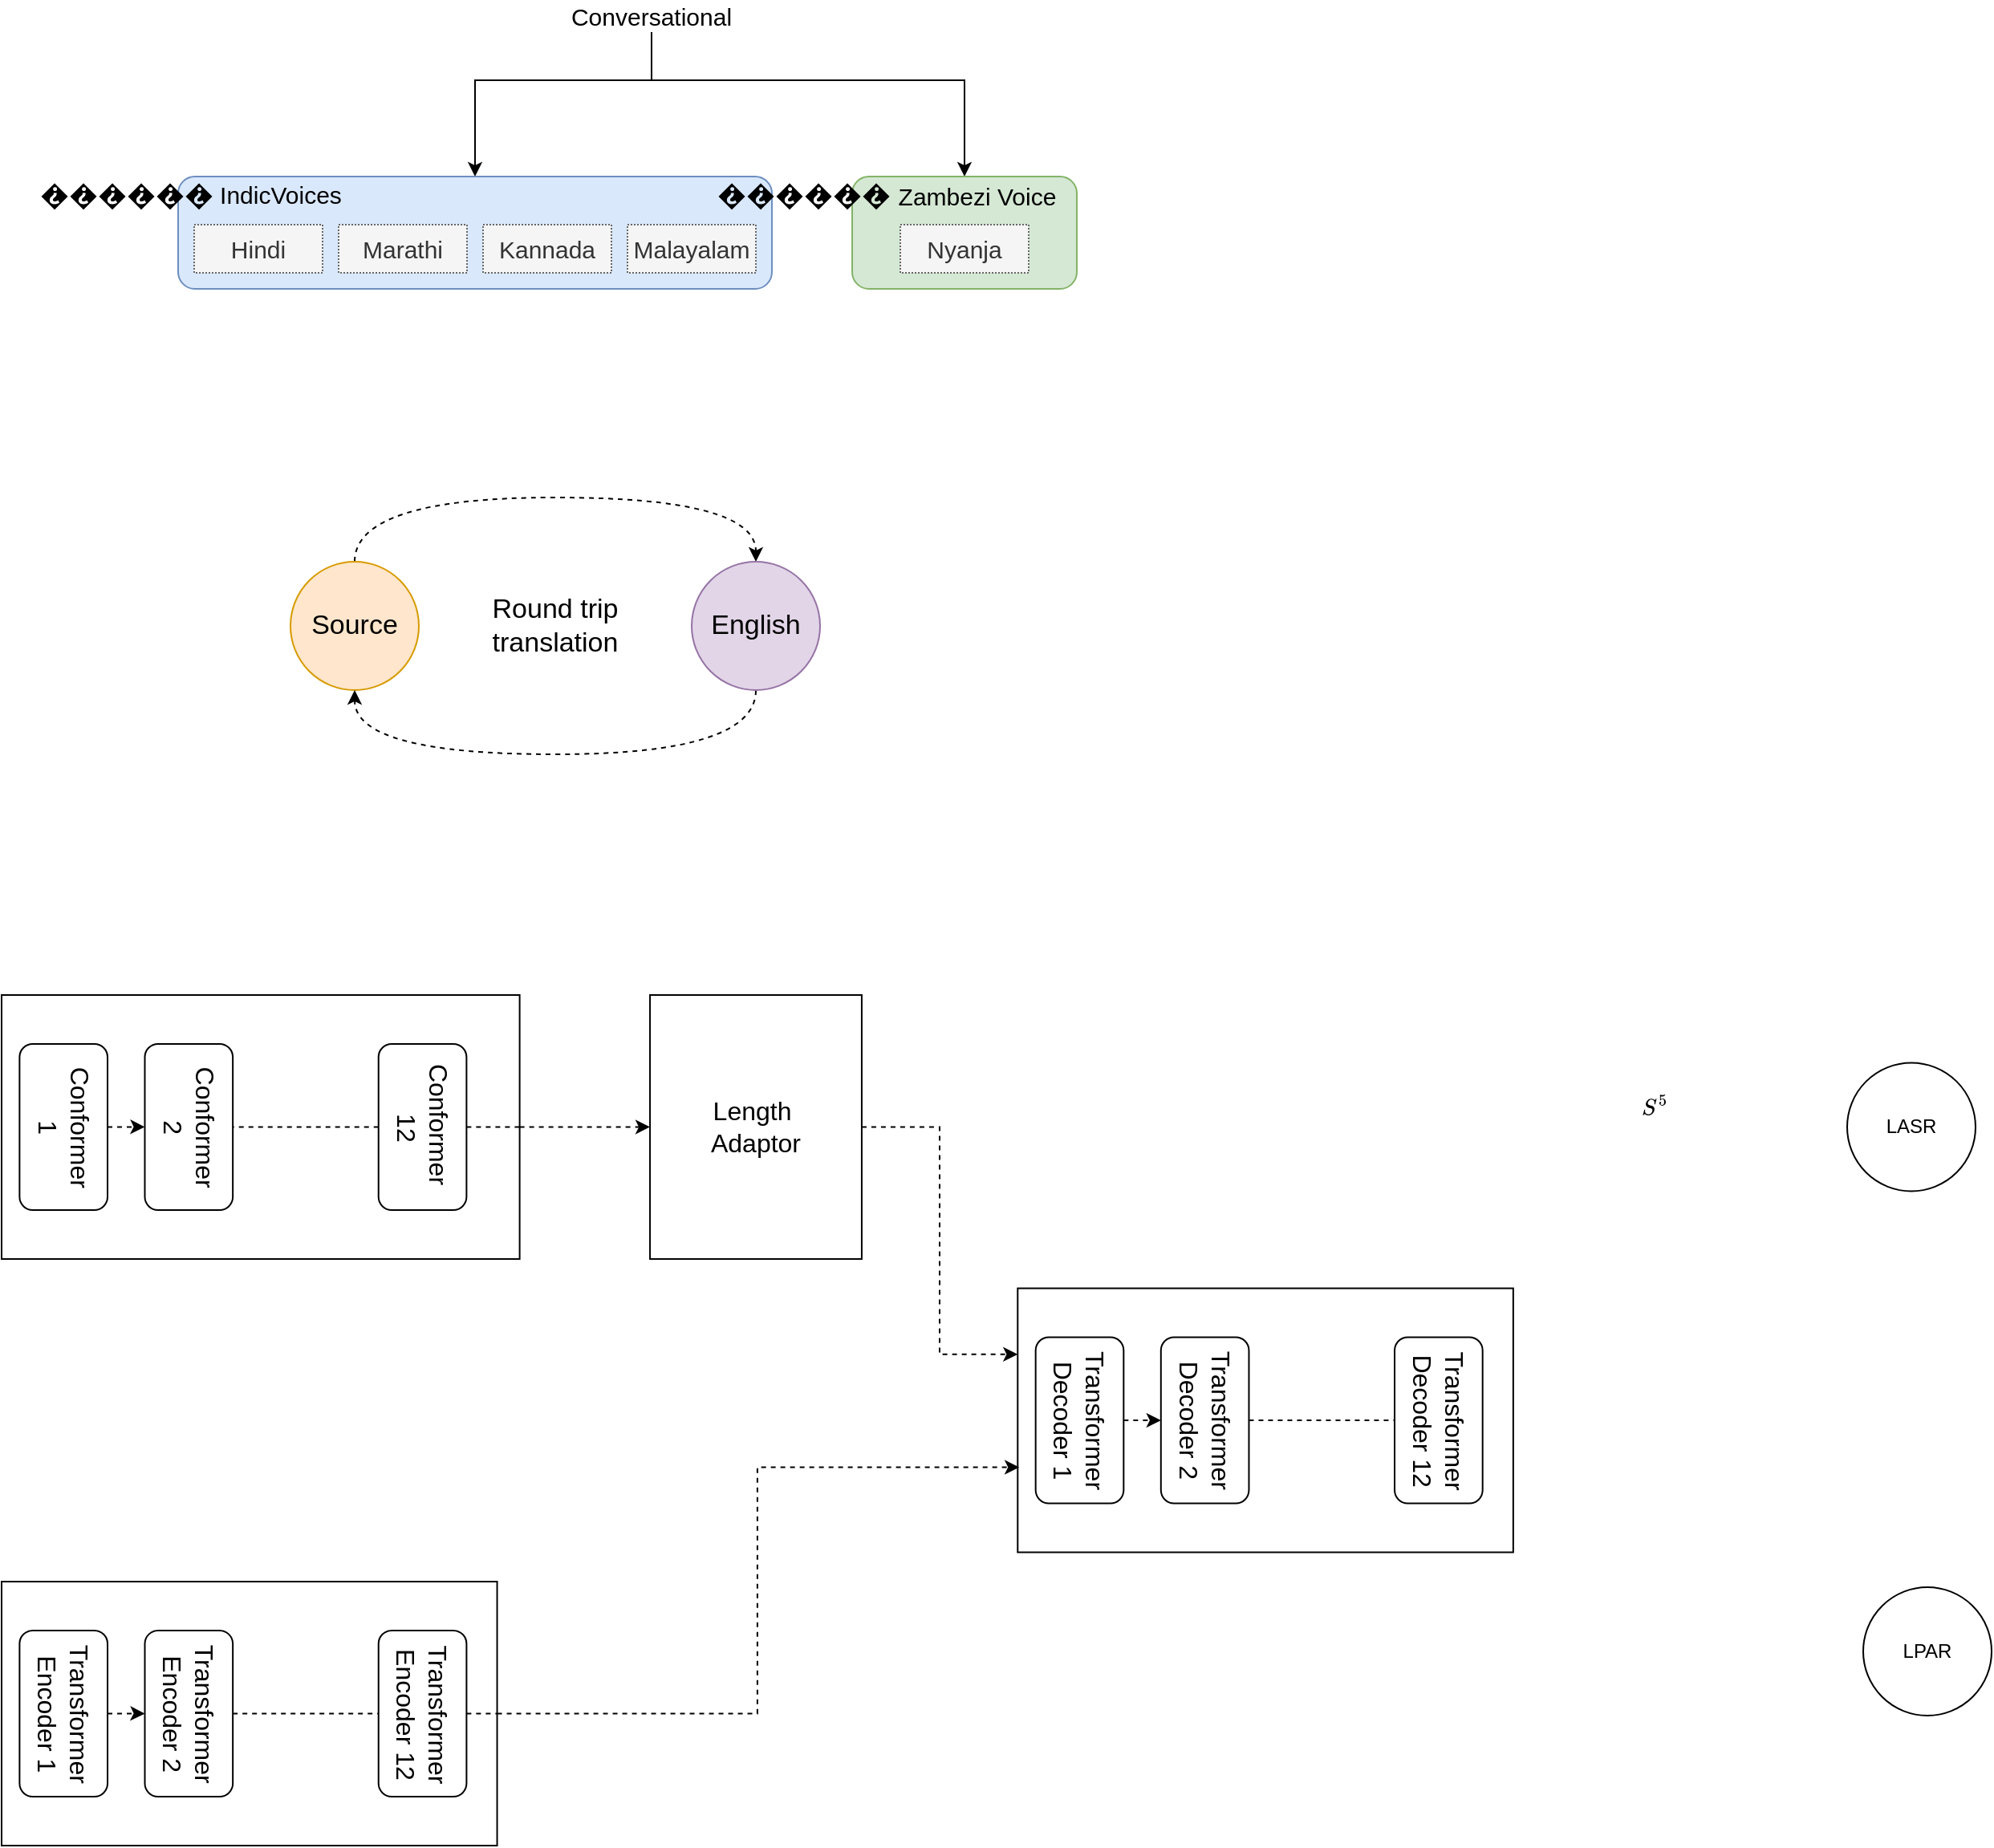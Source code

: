 <mxfile version="26.1.1">
  <diagram name="Page-1" id="EmcsTvVmywNvnYIFfBjM">
    <mxGraphModel dx="1687" dy="868" grid="1" gridSize="10" guides="1" tooltips="1" connect="1" arrows="1" fold="1" page="1" pageScale="1" pageWidth="827" pageHeight="1169" math="1" shadow="0">
      <root>
        <mxCell id="0" />
        <mxCell id="1" parent="0" />
        <mxCell id="ter3iLFPMXUipGYogXyh-16" value="" style="edgeStyle=orthogonalEdgeStyle;rounded=0;orthogonalLoop=1;jettySize=auto;entryX=0.5;entryY=0;entryDx=0;entryDy=0;shadow=0;textShadow=0;labelBorderColor=none;fontFamily=Helvetica;movable=1;resizable=1;rotatable=1;deletable=1;editable=1;locked=0;connectable=1;fontSize=15;" parent="1" source="ter3iLFPMXUipGYogXyh-1" target="ter3iLFPMXUipGYogXyh-3" edge="1">
          <mxGeometry relative="1" as="geometry">
            <mxPoint x="400" y="190" as="targetPoint" />
            <Array as="points">
              <mxPoint x="465" y="150" />
              <mxPoint x="355" y="150" />
            </Array>
          </mxGeometry>
        </mxCell>
        <mxCell id="ter3iLFPMXUipGYogXyh-25" style="edgeStyle=orthogonalEdgeStyle;rounded=0;orthogonalLoop=1;jettySize=auto;html=1;exitX=0.5;exitY=1;exitDx=0;exitDy=0;entryX=0.5;entryY=0;entryDx=0;entryDy=0;" parent="1" source="ter3iLFPMXUipGYogXyh-1" target="ter3iLFPMXUipGYogXyh-13" edge="1">
          <mxGeometry relative="1" as="geometry">
            <Array as="points">
              <mxPoint x="465" y="150" />
              <mxPoint x="660" y="150" />
            </Array>
          </mxGeometry>
        </mxCell>
        <mxCell id="ter3iLFPMXUipGYogXyh-1" value="Conversational" style="text;align=center;verticalAlign=middle;whiteSpace=wrap;rounded=0;shadow=0;glass=0;textShadow=0;labelBorderColor=none;fontFamily=Helvetica;movable=1;resizable=1;rotatable=1;deletable=1;editable=1;locked=0;connectable=1;fontSize=15;" parent="1" vertex="1">
          <mxGeometry x="400" y="100" width="130" height="20" as="geometry" />
        </mxCell>
        <mxCell id="ter3iLFPMXUipGYogXyh-3" value="" style="rounded=1;whiteSpace=wrap;fillColor=#dae8fc;strokeColor=#6c8ebf;shadow=0;textShadow=0;labelBorderColor=none;fontFamily=Helvetica;movable=1;resizable=1;rotatable=1;deletable=1;editable=1;locked=0;connectable=1;fontSize=15;" parent="1" vertex="1">
          <mxGeometry x="170" y="210" width="370" height="70" as="geometry" />
        </mxCell>
        <mxCell id="ter3iLFPMXUipGYogXyh-4" value="Hindi" style="rounded=0;whiteSpace=wrap;fillColor=#f5f5f5;fontColor=#333333;strokeColor=#666666;dashed=1;dashPattern=1 1;shadow=0;textShadow=0;labelBorderColor=none;fontFamily=Helvetica;movable=1;resizable=1;rotatable=1;deletable=1;editable=1;locked=0;connectable=1;fontSize=15;" parent="1" vertex="1">
          <mxGeometry x="180" y="240" width="80" height="30" as="geometry" />
        </mxCell>
        <mxCell id="ter3iLFPMXUipGYogXyh-5" value="Marathi" style="rounded=0;whiteSpace=wrap;fillColor=#f5f5f5;fontColor=#333333;strokeColor=#666666;dashed=1;dashPattern=1 1;shadow=0;textShadow=0;labelBorderColor=none;fontFamily=Helvetica;movable=1;resizable=1;rotatable=1;deletable=1;editable=1;locked=0;connectable=1;fontSize=15;" parent="1" vertex="1">
          <mxGeometry x="270" y="240" width="80" height="30" as="geometry" />
        </mxCell>
        <mxCell id="ter3iLFPMXUipGYogXyh-6" value="Kannada" style="rounded=0;whiteSpace=wrap;fillColor=#f5f5f5;fontColor=#333333;strokeColor=#666666;dashed=1;dashPattern=1 1;shadow=0;textShadow=0;labelBorderColor=none;fontFamily=Helvetica;movable=1;resizable=1;rotatable=1;deletable=1;editable=1;locked=0;connectable=1;fontSize=15;" parent="1" vertex="1">
          <mxGeometry x="360" y="240" width="80" height="30" as="geometry" />
        </mxCell>
        <mxCell id="ter3iLFPMXUipGYogXyh-7" value="Malayalam" style="rounded=0;whiteSpace=wrap;fillColor=#f5f5f5;fontColor=#333333;strokeColor=#666666;dashed=1;dashPattern=1 1;shadow=0;textShadow=0;labelBorderColor=none;fontFamily=Helvetica;movable=1;resizable=1;rotatable=1;deletable=1;editable=1;locked=0;connectable=1;fontSize=15;" parent="1" vertex="1">
          <mxGeometry x="450" y="240" width="80" height="30" as="geometry" />
        </mxCell>
        <mxCell id="ter3iLFPMXUipGYogXyh-8" value="IndicVoices" style="text;align=center;verticalAlign=middle;whiteSpace=wrap;rounded=0;shadow=0;textShadow=0;labelBorderColor=none;fontFamily=Helvetica;movable=1;resizable=1;rotatable=1;deletable=1;editable=1;locked=0;connectable=1;fontSize=15;" parent="1" vertex="1">
          <mxGeometry x="194" y="211" width="80" height="20" as="geometry" />
        </mxCell>
        <mxCell id="ter3iLFPMXUipGYogXyh-13" value="" style="rounded=1;whiteSpace=wrap;fillColor=#d5e8d4;strokeColor=#82b366;shadow=0;glass=0;textShadow=0;labelBorderColor=none;fontFamily=Helvetica;movable=1;resizable=1;rotatable=1;deletable=1;editable=1;locked=0;connectable=1;fontSize=15;" parent="1" vertex="1">
          <mxGeometry x="590" y="210" width="140" height="70" as="geometry" />
        </mxCell>
        <mxCell id="ter3iLFPMXUipGYogXyh-14" value="Zambezi Voice" style="text;align=center;verticalAlign=middle;whiteSpace=wrap;rounded=0;shadow=0;textShadow=0;labelBorderColor=none;fontFamily=Helvetica;movable=1;resizable=1;rotatable=1;deletable=1;editable=1;locked=0;connectable=1;fontSize=15;" parent="1" vertex="1">
          <mxGeometry x="616" y="211" width="104" height="22" as="geometry" />
        </mxCell>
        <mxCell id="ter3iLFPMXUipGYogXyh-15" value="Nyanja" style="rounded=0;whiteSpace=wrap;fillColor=#f5f5f5;fontColor=#333333;strokeColor=#666666;dashed=1;dashPattern=1 1;shadow=0;textShadow=0;labelBorderColor=none;fontFamily=Helvetica;movable=1;resizable=1;rotatable=1;deletable=1;editable=1;locked=0;connectable=1;fontSize=15;" parent="1" vertex="1">
          <mxGeometry x="620" y="240" width="80" height="30" as="geometry" />
        </mxCell>
        <mxCell id="ter3iLFPMXUipGYogXyh-20" value="������" style="text;whiteSpace=wrap;fontSize=18;rotation=-180;shadow=0;sketch=1;curveFitting=1;jiggle=2;textShadow=0;labelBorderColor=none;fontFamily=Helvetica;movable=1;resizable=1;rotatable=1;deletable=1;editable=1;locked=0;connectable=1;" parent="1" vertex="1">
          <mxGeometry x="164" y="220" width="30" height="20" as="geometry" />
        </mxCell>
        <mxCell id="ter3iLFPMXUipGYogXyh-22" value="������" style="text;whiteSpace=wrap;fontSize=18;rotation=-180;shadow=0;textShadow=0;labelBorderColor=none;fontFamily=Helvetica;movable=1;resizable=1;rotatable=1;deletable=1;editable=1;locked=0;connectable=1;" parent="1" vertex="1">
          <mxGeometry x="586" y="220" width="30" height="20" as="geometry" />
        </mxCell>
        <mxCell id="tyUNgMNIcOxuQlKJtQH4-13" style="edgeStyle=orthogonalEdgeStyle;rounded=0;orthogonalLoop=1;jettySize=auto;html=1;entryX=0.5;entryY=0;entryDx=0;entryDy=0;curved=1;targetPerimeterSpacing=0;endSize=6;shadow=0;flowAnimation=0;fontSize=17;dashed=1;" edge="1" parent="1" source="tyUNgMNIcOxuQlKJtQH4-4" target="tyUNgMNIcOxuQlKJtQH4-5">
          <mxGeometry relative="1" as="geometry">
            <Array as="points">
              <mxPoint x="280" y="410" />
              <mxPoint x="530" y="410" />
            </Array>
          </mxGeometry>
        </mxCell>
        <mxCell id="tyUNgMNIcOxuQlKJtQH4-4" value="Source" style="ellipse;whiteSpace=wrap;html=1;aspect=fixed;fillColor=#ffe6cc;strokeColor=#d79b00;fontSize=17;" vertex="1" parent="1">
          <mxGeometry x="240" y="450" width="80" height="80" as="geometry" />
        </mxCell>
        <mxCell id="tyUNgMNIcOxuQlKJtQH4-14" style="edgeStyle=orthogonalEdgeStyle;rounded=0;orthogonalLoop=1;jettySize=auto;html=1;entryX=0.5;entryY=1;entryDx=0;entryDy=0;curved=1;fontSize=17;dashed=1;" edge="1" parent="1" source="tyUNgMNIcOxuQlKJtQH4-5" target="tyUNgMNIcOxuQlKJtQH4-4">
          <mxGeometry relative="1" as="geometry">
            <Array as="points">
              <mxPoint x="530" y="570" />
              <mxPoint x="280" y="570" />
            </Array>
          </mxGeometry>
        </mxCell>
        <mxCell id="tyUNgMNIcOxuQlKJtQH4-5" value="English" style="ellipse;whiteSpace=wrap;html=1;aspect=fixed;fillColor=#e1d5e7;strokeColor=#9673a6;fontSize=17;" vertex="1" parent="1">
          <mxGeometry x="490" y="450" width="80" height="80" as="geometry" />
        </mxCell>
        <mxCell id="tyUNgMNIcOxuQlKJtQH4-15" value="Round trip translation" style="text;html=1;align=center;verticalAlign=middle;whiteSpace=wrap;rounded=0;fontSize=17;" vertex="1" parent="1">
          <mxGeometry x="330" y="475" width="150" height="30" as="geometry" />
        </mxCell>
        <mxCell id="tyUNgMNIcOxuQlKJtQH4-22" style="edgeStyle=orthogonalEdgeStyle;rounded=0;orthogonalLoop=1;jettySize=auto;html=1;entryX=0;entryY=0.5;entryDx=0;entryDy=0;fontSize=16;dashed=1;" edge="1" parent="1" source="tyUNgMNIcOxuQlKJtQH4-16" target="tyUNgMNIcOxuQlKJtQH4-18">
          <mxGeometry relative="1" as="geometry" />
        </mxCell>
        <mxCell id="tyUNgMNIcOxuQlKJtQH4-16" value="" style="rounded=0;whiteSpace=wrap;html=1;fontSize=16;container=0;" vertex="1" parent="1">
          <mxGeometry x="60" y="720" width="322.809" height="164.483" as="geometry" />
        </mxCell>
        <mxCell id="tyUNgMNIcOxuQlKJtQH4-17" value="" style="rounded=0;whiteSpace=wrap;html=1;fontSize=16;container=0;" vertex="1" parent="1">
          <mxGeometry x="60" y="1085.517" width="308.774" height="164.483" as="geometry" />
        </mxCell>
        <mxCell id="tyUNgMNIcOxuQlKJtQH4-49" style="edgeStyle=orthogonalEdgeStyle;rounded=0;orthogonalLoop=1;jettySize=auto;html=1;entryX=0;entryY=0.25;entryDx=0;entryDy=0;fontSize=16;dashed=1;" edge="1" parent="1" source="tyUNgMNIcOxuQlKJtQH4-18" target="tyUNgMNIcOxuQlKJtQH4-44">
          <mxGeometry relative="1" as="geometry" />
        </mxCell>
        <mxCell id="tyUNgMNIcOxuQlKJtQH4-18" value="Length&amp;nbsp;&lt;div&gt;Adaptor&lt;/div&gt;" style="rounded=0;whiteSpace=wrap;html=1;fontSize=16;container=0;" vertex="1" parent="1">
          <mxGeometry x="464.033" y="720" width="131.931" height="164.483" as="geometry" />
        </mxCell>
        <mxCell id="tyUNgMNIcOxuQlKJtQH4-53" style="edgeStyle=orthogonalEdgeStyle;rounded=0;orthogonalLoop=1;jettySize=auto;html=1;entryX=0.5;entryY=1;entryDx=0;entryDy=0;dashed=1;" edge="1" parent="1" source="tyUNgMNIcOxuQlKJtQH4-23" target="tyUNgMNIcOxuQlKJtQH4-33">
          <mxGeometry relative="1" as="geometry" />
        </mxCell>
        <mxCell id="tyUNgMNIcOxuQlKJtQH4-23" value="Conformer&lt;div&gt;1&lt;/div&gt;" style="rounded=1;whiteSpace=wrap;html=1;rotation=90;fontSize=16;container=0;" vertex="1" parent="1">
          <mxGeometry x="46.849" y="774.828" width="103.509" height="54.828" as="geometry" />
        </mxCell>
        <mxCell id="tyUNgMNIcOxuQlKJtQH4-33" value="Conformer&lt;div&gt;2&lt;/div&gt;" style="rounded=1;whiteSpace=wrap;html=1;rotation=90;fontSize=16;container=0;" vertex="1" parent="1">
          <mxGeometry x="124.913" y="774.828" width="103.509" height="54.828" as="geometry" />
        </mxCell>
        <mxCell id="tyUNgMNIcOxuQlKJtQH4-34" value="Conformer&amp;nbsp;&lt;div&gt;12&lt;/div&gt;" style="rounded=1;whiteSpace=wrap;html=1;rotation=90;fontSize=16;container=0;" vertex="1" parent="1">
          <mxGeometry x="270.528" y="774.828" width="103.509" height="54.828" as="geometry" />
        </mxCell>
        <mxCell id="tyUNgMNIcOxuQlKJtQH4-60" style="edgeStyle=orthogonalEdgeStyle;rounded=0;orthogonalLoop=1;jettySize=auto;html=1;entryX=0.5;entryY=1;entryDx=0;entryDy=0;dashed=1;" edge="1" parent="1" source="tyUNgMNIcOxuQlKJtQH4-35" target="tyUNgMNIcOxuQlKJtQH4-36">
          <mxGeometry relative="1" as="geometry" />
        </mxCell>
        <mxCell id="tyUNgMNIcOxuQlKJtQH4-35" value="Transformer&lt;div&gt;Encoder 1&lt;/div&gt;" style="rounded=1;whiteSpace=wrap;html=1;rotation=90;fontSize=16;container=0;" vertex="1" parent="1">
          <mxGeometry x="46.849" y="1140.345" width="103.509" height="54.828" as="geometry" />
        </mxCell>
        <mxCell id="tyUNgMNIcOxuQlKJtQH4-36" value="Transformer&lt;div&gt;Encoder 2&lt;/div&gt;" style="rounded=1;whiteSpace=wrap;html=1;rotation=90;fontSize=16;container=0;" vertex="1" parent="1">
          <mxGeometry x="124.913" y="1140.345" width="103.509" height="54.828" as="geometry" />
        </mxCell>
        <mxCell id="tyUNgMNIcOxuQlKJtQH4-37" value="Transformer&lt;div&gt;Encoder 12&lt;/div&gt;" style="rounded=1;whiteSpace=wrap;html=1;rotation=90;fontSize=16;container=0;" vertex="1" parent="1">
          <mxGeometry x="270.528" y="1140.345" width="103.509" height="54.828" as="geometry" />
        </mxCell>
        <mxCell id="tyUNgMNIcOxuQlKJtQH4-63" style="edgeStyle=orthogonalEdgeStyle;rounded=0;orthogonalLoop=1;jettySize=auto;html=1;exitX=0;exitY=0.5;exitDx=0;exitDy=0;entryX=0.5;entryY=1;entryDx=0;entryDy=0;" edge="1" parent="1" source="tyUNgMNIcOxuQlKJtQH4-44" target="tyUNgMNIcOxuQlKJtQH4-45">
          <mxGeometry relative="1" as="geometry" />
        </mxCell>
        <mxCell id="tyUNgMNIcOxuQlKJtQH4-44" value="" style="rounded=0;whiteSpace=wrap;html=1;fontSize=16;container=0;" vertex="1" parent="1">
          <mxGeometry x="693.146" y="902.759" width="308.774" height="164.483" as="geometry" />
        </mxCell>
        <mxCell id="tyUNgMNIcOxuQlKJtQH4-64" style="edgeStyle=orthogonalEdgeStyle;rounded=0;orthogonalLoop=1;jettySize=auto;html=1;exitX=0.5;exitY=0;exitDx=0;exitDy=0;entryX=0.5;entryY=1;entryDx=0;entryDy=0;dashed=1;" edge="1" parent="1" source="tyUNgMNIcOxuQlKJtQH4-45" target="tyUNgMNIcOxuQlKJtQH4-46">
          <mxGeometry relative="1" as="geometry" />
        </mxCell>
        <mxCell id="tyUNgMNIcOxuQlKJtQH4-45" value="Transformer&lt;div&gt;Decoder 1&lt;/div&gt;" style="rounded=1;whiteSpace=wrap;html=1;rotation=90;fontSize=16;container=0;" vertex="1" parent="1">
          <mxGeometry x="679.995" y="957.586" width="103.509" height="54.828" as="geometry" />
        </mxCell>
        <mxCell id="tyUNgMNIcOxuQlKJtQH4-46" value="Transformer&lt;div&gt;Decoder 2&lt;/div&gt;" style="rounded=1;whiteSpace=wrap;html=1;rotation=90;fontSize=16;container=0;" vertex="1" parent="1">
          <mxGeometry x="758.059" y="957.586" width="103.509" height="54.828" as="geometry" />
        </mxCell>
        <mxCell id="tyUNgMNIcOxuQlKJtQH4-47" value="Transformer&lt;div&gt;Decoder 12&lt;/div&gt;" style="rounded=1;whiteSpace=wrap;html=1;rotation=90;fontSize=16;container=0;" vertex="1" parent="1">
          <mxGeometry x="903.674" y="957.586" width="103.509" height="54.828" as="geometry" />
        </mxCell>
        <mxCell id="tyUNgMNIcOxuQlKJtQH4-50" style="edgeStyle=orthogonalEdgeStyle;rounded=0;orthogonalLoop=1;jettySize=auto;html=1;entryX=0.003;entryY=0.678;entryDx=0;entryDy=0;entryPerimeter=0;fontSize=16;dashed=1;" edge="1" parent="1" source="tyUNgMNIcOxuQlKJtQH4-17" target="tyUNgMNIcOxuQlKJtQH4-44">
          <mxGeometry relative="1" as="geometry" />
        </mxCell>
        <mxCell id="tyUNgMNIcOxuQlKJtQH4-55" value="" style="endArrow=none;html=1;rounded=0;entryX=0.5;entryY=0;entryDx=0;entryDy=0;exitX=0.5;exitY=1;exitDx=0;exitDy=0;dashed=1;" edge="1" parent="1" source="tyUNgMNIcOxuQlKJtQH4-34" target="tyUNgMNIcOxuQlKJtQH4-33">
          <mxGeometry width="50" height="50" relative="1" as="geometry">
            <mxPoint x="320" y="920" as="sourcePoint" />
            <mxPoint x="370" y="870" as="targetPoint" />
          </mxGeometry>
        </mxCell>
        <mxCell id="tyUNgMNIcOxuQlKJtQH4-57" value="" style="endArrow=none;html=1;rounded=0;exitX=0.5;exitY=0;exitDx=0;exitDy=0;entryX=1;entryY=0.5;entryDx=0;entryDy=0;dashed=1;" edge="1" parent="1" source="tyUNgMNIcOxuQlKJtQH4-34" target="tyUNgMNIcOxuQlKJtQH4-16">
          <mxGeometry width="50" height="50" relative="1" as="geometry">
            <mxPoint x="490" y="1000" as="sourcePoint" />
            <mxPoint x="540" y="950" as="targetPoint" />
          </mxGeometry>
        </mxCell>
        <mxCell id="tyUNgMNIcOxuQlKJtQH4-61" value="" style="endArrow=none;html=1;rounded=0;exitX=0.5;exitY=0;exitDx=0;exitDy=0;entryX=0.5;entryY=1;entryDx=0;entryDy=0;dashed=1;" edge="1" parent="1" source="tyUNgMNIcOxuQlKJtQH4-36" target="tyUNgMNIcOxuQlKJtQH4-37">
          <mxGeometry width="50" height="50" relative="1" as="geometry">
            <mxPoint x="170" y="1150" as="sourcePoint" />
            <mxPoint x="220" y="1100" as="targetPoint" />
          </mxGeometry>
        </mxCell>
        <mxCell id="tyUNgMNIcOxuQlKJtQH4-62" value="" style="endArrow=none;html=1;rounded=0;exitX=0.5;exitY=0;exitDx=0;exitDy=0;entryX=1;entryY=0.5;entryDx=0;entryDy=0;dashed=1;" edge="1" parent="1" source="tyUNgMNIcOxuQlKJtQH4-37" target="tyUNgMNIcOxuQlKJtQH4-17">
          <mxGeometry width="50" height="50" relative="1" as="geometry">
            <mxPoint x="410" y="1080" as="sourcePoint" />
            <mxPoint x="460" y="1030" as="targetPoint" />
          </mxGeometry>
        </mxCell>
        <mxCell id="tyUNgMNIcOxuQlKJtQH4-65" value="" style="endArrow=none;html=1;rounded=0;exitX=0.5;exitY=0;exitDx=0;exitDy=0;entryX=0.5;entryY=1;entryDx=0;entryDy=0;dashed=1;" edge="1" parent="1" source="tyUNgMNIcOxuQlKJtQH4-46" target="tyUNgMNIcOxuQlKJtQH4-47">
          <mxGeometry width="50" height="50" relative="1" as="geometry">
            <mxPoint x="751.92" y="1030" as="sourcePoint" />
            <mxPoint x="801.92" y="980" as="targetPoint" />
          </mxGeometry>
        </mxCell>
        <mxCell id="tyUNgMNIcOxuQlKJtQH4-68" value="LASR" style="ellipse;whiteSpace=wrap;html=1;aspect=fixed;" vertex="1" parent="1">
          <mxGeometry x="1210" y="762.24" width="80" height="80" as="geometry" />
        </mxCell>
        <mxCell id="tyUNgMNIcOxuQlKJtQH4-69" value="LPAR" style="ellipse;whiteSpace=wrap;html=1;aspect=fixed;" vertex="1" parent="1">
          <mxGeometry x="1220" y="1089" width="80" height="80" as="geometry" />
        </mxCell>
        <mxCell id="tyUNgMNIcOxuQlKJtQH4-70" value="&lt;svg style=&quot;vertical-align: -0.05ex;&quot; xmlns:xlink=&quot;http://www.w3.org/1999/xlink&quot; viewBox=&quot;0 -883.9 1133.2 905.9&quot; role=&quot;img&quot; height=&quot;2.05ex&quot; width=&quot;2.564ex&quot; xmlns=&quot;http://www.w3.org/2000/svg&quot;&gt;&lt;defs&gt;&lt;path d=&quot;M308 24Q367 24 416 76T466 197Q466 260 414 284Q308 311 278 321T236 341Q176 383 176 462Q176 523 208 573T273 648Q302 673 343 688T407 704H418H425Q521 704 564 640Q565 640 577 653T603 682T623 704Q624 704 627 704T632 705Q645 705 645 698T617 577T585 459T569 456Q549 456 549 465Q549 471 550 475Q550 478 551 494T553 520Q553 554 544 579T526 616T501 641Q465 662 419 662Q362 662 313 616T263 510Q263 480 278 458T319 427Q323 425 389 408T456 390Q490 379 522 342T554 242Q554 216 546 186Q541 164 528 137T492 78T426 18T332 -20Q320 -22 298 -22Q199 -22 144 33L134 44L106 13Q83 -14 78 -18T65 -22Q52 -22 52 -14Q52 -11 110 221Q112 227 130 227H143Q149 221 149 216Q149 214 148 207T144 186T142 153Q144 114 160 87T203 47T255 29T308 24Z&quot; id=&quot;MJX-2-TEX-I-1D446&quot;&gt;&lt;/path&gt;&lt;path d=&quot;M164 157Q164 133 148 117T109 101H102Q148 22 224 22Q294 22 326 82Q345 115 345 210Q345 313 318 349Q292 382 260 382H254Q176 382 136 314Q132 307 129 306T114 304Q97 304 95 310Q93 314 93 485V614Q93 664 98 664Q100 666 102 666Q103 666 123 658T178 642T253 634Q324 634 389 662Q397 666 402 666Q410 666 410 648V635Q328 538 205 538Q174 538 149 544L139 546V374Q158 388 169 396T205 412T256 420Q337 420 393 355T449 201Q449 109 385 44T229 -22Q148 -22 99 32T50 154Q50 178 61 192T84 210T107 214Q132 214 148 197T164 157Z&quot; id=&quot;MJX-2-TEX-N-35&quot;&gt;&lt;/path&gt;&lt;/defs&gt;&lt;g transform=&quot;scale(1,-1)&quot; stroke-width=&quot;0&quot; fill=&quot;currentColor&quot; stroke=&quot;currentColor&quot;&gt;&lt;g data-mml-node=&quot;math&quot;&gt;&lt;g data-mml-node=&quot;msup&quot;&gt;&lt;g data-mml-node=&quot;mi&quot;&gt;&lt;use xlink:href=&quot;#MJX-2-TEX-I-1D446&quot; data-c=&quot;1D446&quot;&gt;&lt;/use&gt;&lt;/g&gt;&lt;g transform=&quot;translate(729.6,413) scale(0.707)&quot; data-mml-node=&quot;mn&quot;&gt;&lt;use xlink:href=&quot;#MJX-2-TEX-N-35&quot; data-c=&quot;35&quot;&gt;&lt;/use&gt;&lt;/g&gt;&lt;/g&gt;&lt;/g&gt;&lt;/g&gt;&lt;/svg&gt;" style="text;html=1;align=center;verticalAlign=middle;whiteSpace=wrap;rounded=0;" vertex="1" parent="1">
          <mxGeometry x="1060" y="774.83" width="60" height="30" as="geometry" />
        </mxCell>
      </root>
    </mxGraphModel>
  </diagram>
</mxfile>
